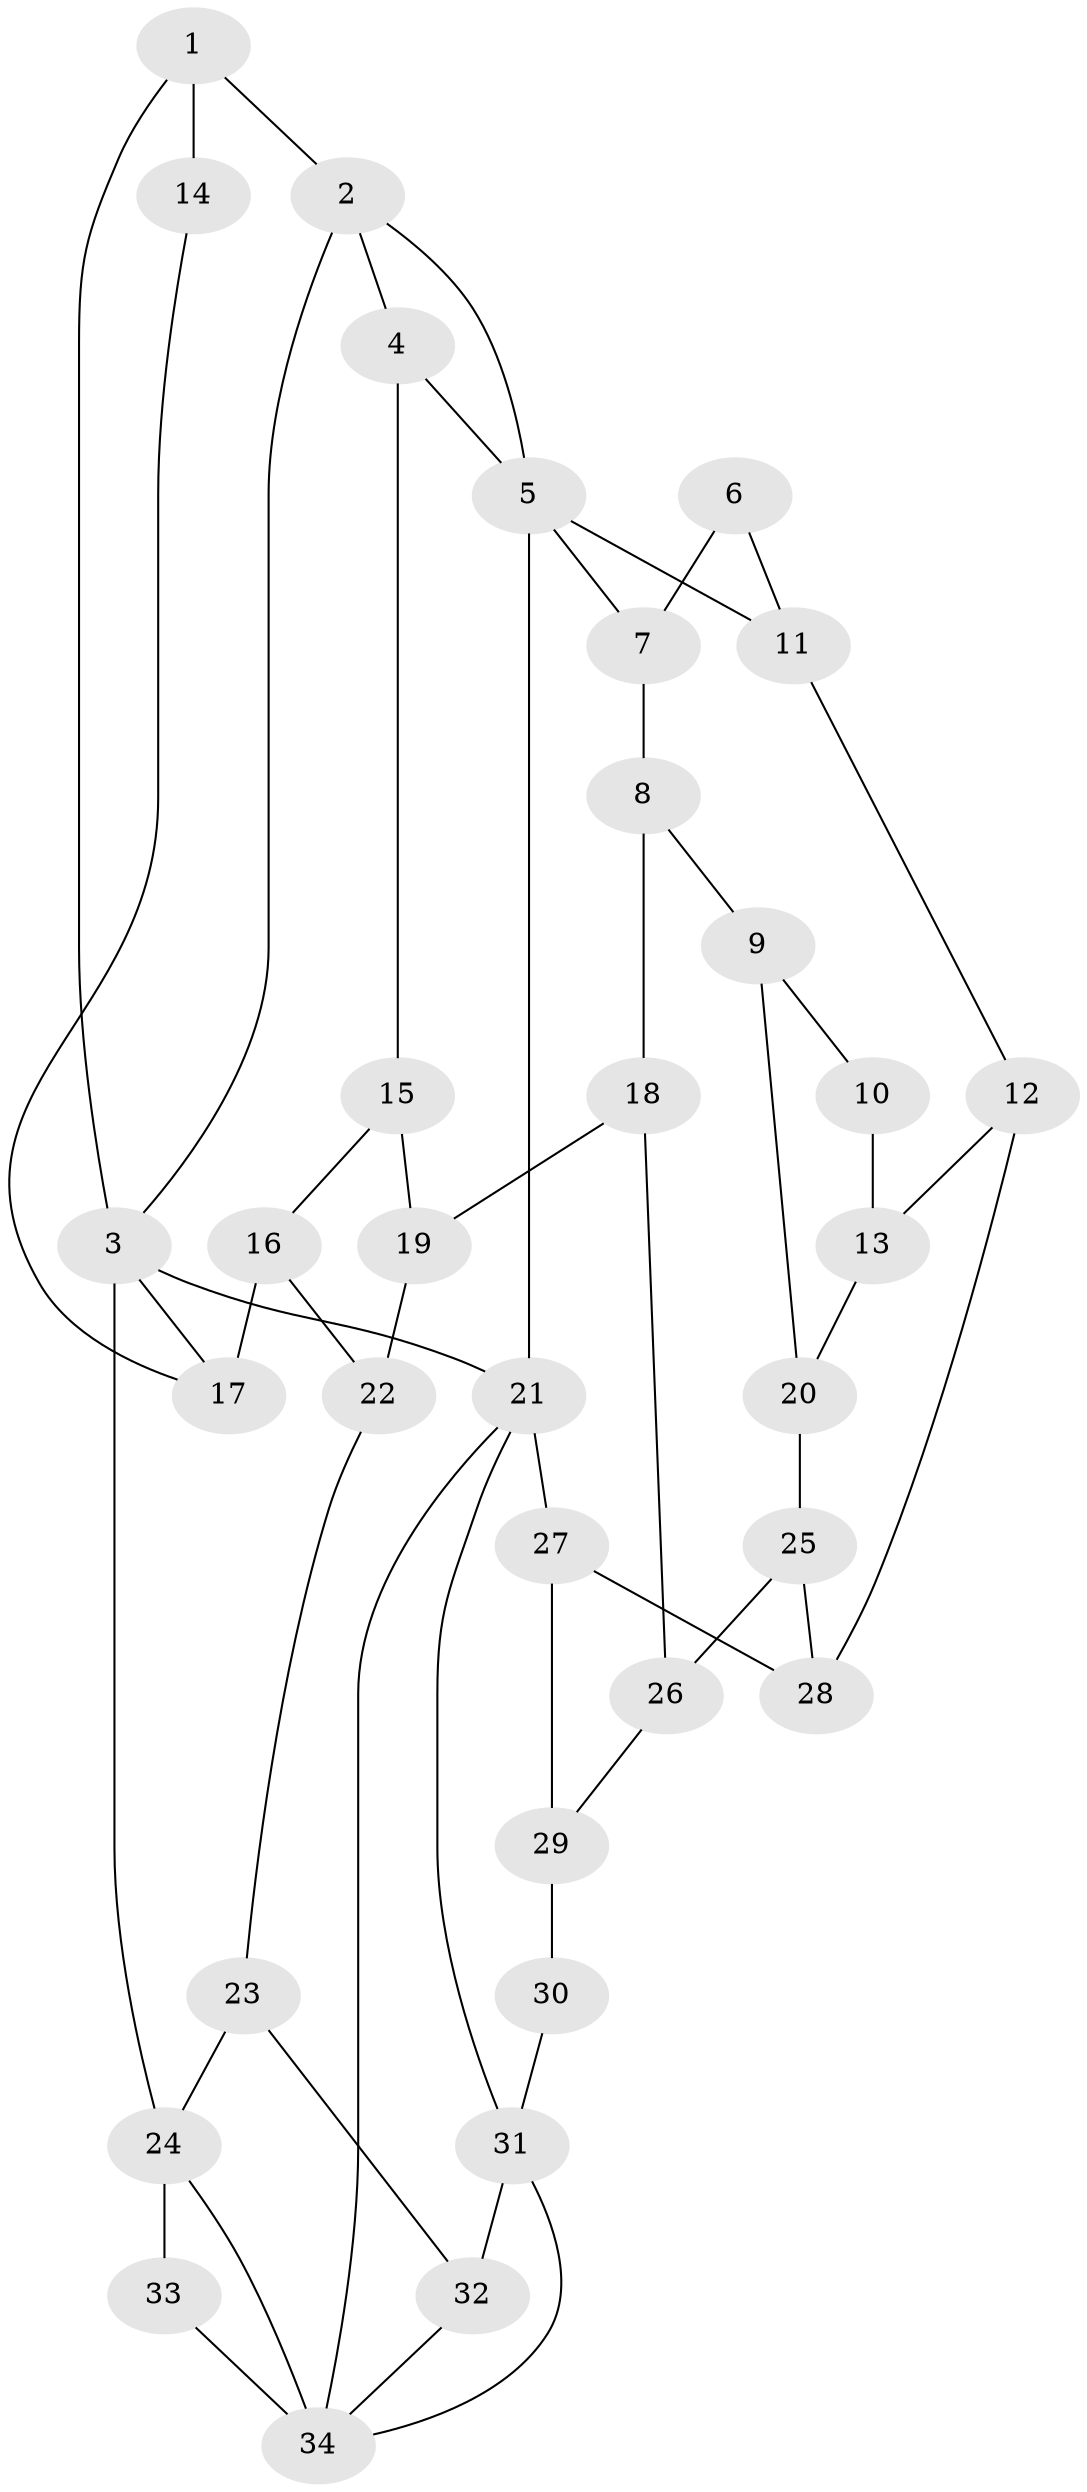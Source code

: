 // original degree distribution, {3: 0.05357142857142857, 5: 0.44642857142857145, 4: 0.25, 6: 0.25}
// Generated by graph-tools (version 1.1) at 2025/54/03/04/25 22:54:09]
// undirected, 34 vertices, 54 edges
graph export_dot {
  node [color=gray90,style=filled];
  1;
  2;
  3;
  4;
  5;
  6;
  7;
  8;
  9;
  10;
  11;
  12;
  13;
  14;
  15;
  16;
  17;
  18;
  19;
  20;
  21;
  22;
  23;
  24;
  25;
  26;
  27;
  28;
  29;
  30;
  31;
  32;
  33;
  34;
  1 -- 2 [weight=1.0];
  1 -- 3 [weight=1.0];
  1 -- 14 [weight=2.0];
  2 -- 3 [weight=1.0];
  2 -- 4 [weight=1.0];
  2 -- 5 [weight=1.0];
  3 -- 17 [weight=1.0];
  3 -- 21 [weight=1.0];
  3 -- 24 [weight=2.0];
  4 -- 5 [weight=1.0];
  4 -- 15 [weight=1.0];
  5 -- 7 [weight=1.0];
  5 -- 11 [weight=1.0];
  5 -- 21 [weight=2.0];
  6 -- 7 [weight=1.0];
  6 -- 11 [weight=1.0];
  7 -- 8 [weight=1.0];
  8 -- 9 [weight=1.0];
  8 -- 18 [weight=1.0];
  9 -- 10 [weight=1.0];
  9 -- 20 [weight=1.0];
  10 -- 13 [weight=1.0];
  11 -- 12 [weight=1.0];
  12 -- 13 [weight=1.0];
  12 -- 28 [weight=1.0];
  13 -- 20 [weight=1.0];
  14 -- 17 [weight=1.0];
  15 -- 16 [weight=1.0];
  15 -- 19 [weight=1.0];
  16 -- 17 [weight=1.0];
  16 -- 22 [weight=1.0];
  18 -- 19 [weight=1.0];
  18 -- 26 [weight=1.0];
  19 -- 22 [weight=1.0];
  20 -- 25 [weight=1.0];
  21 -- 27 [weight=1.0];
  21 -- 31 [weight=1.0];
  21 -- 34 [weight=1.0];
  22 -- 23 [weight=1.0];
  23 -- 24 [weight=1.0];
  23 -- 32 [weight=1.0];
  24 -- 33 [weight=1.0];
  24 -- 34 [weight=1.0];
  25 -- 26 [weight=1.0];
  25 -- 28 [weight=1.0];
  26 -- 29 [weight=1.0];
  27 -- 28 [weight=1.0];
  27 -- 29 [weight=1.0];
  29 -- 30 [weight=1.0];
  30 -- 31 [weight=2.0];
  31 -- 32 [weight=2.0];
  31 -- 34 [weight=1.0];
  32 -- 34 [weight=1.0];
  33 -- 34 [weight=2.0];
}
